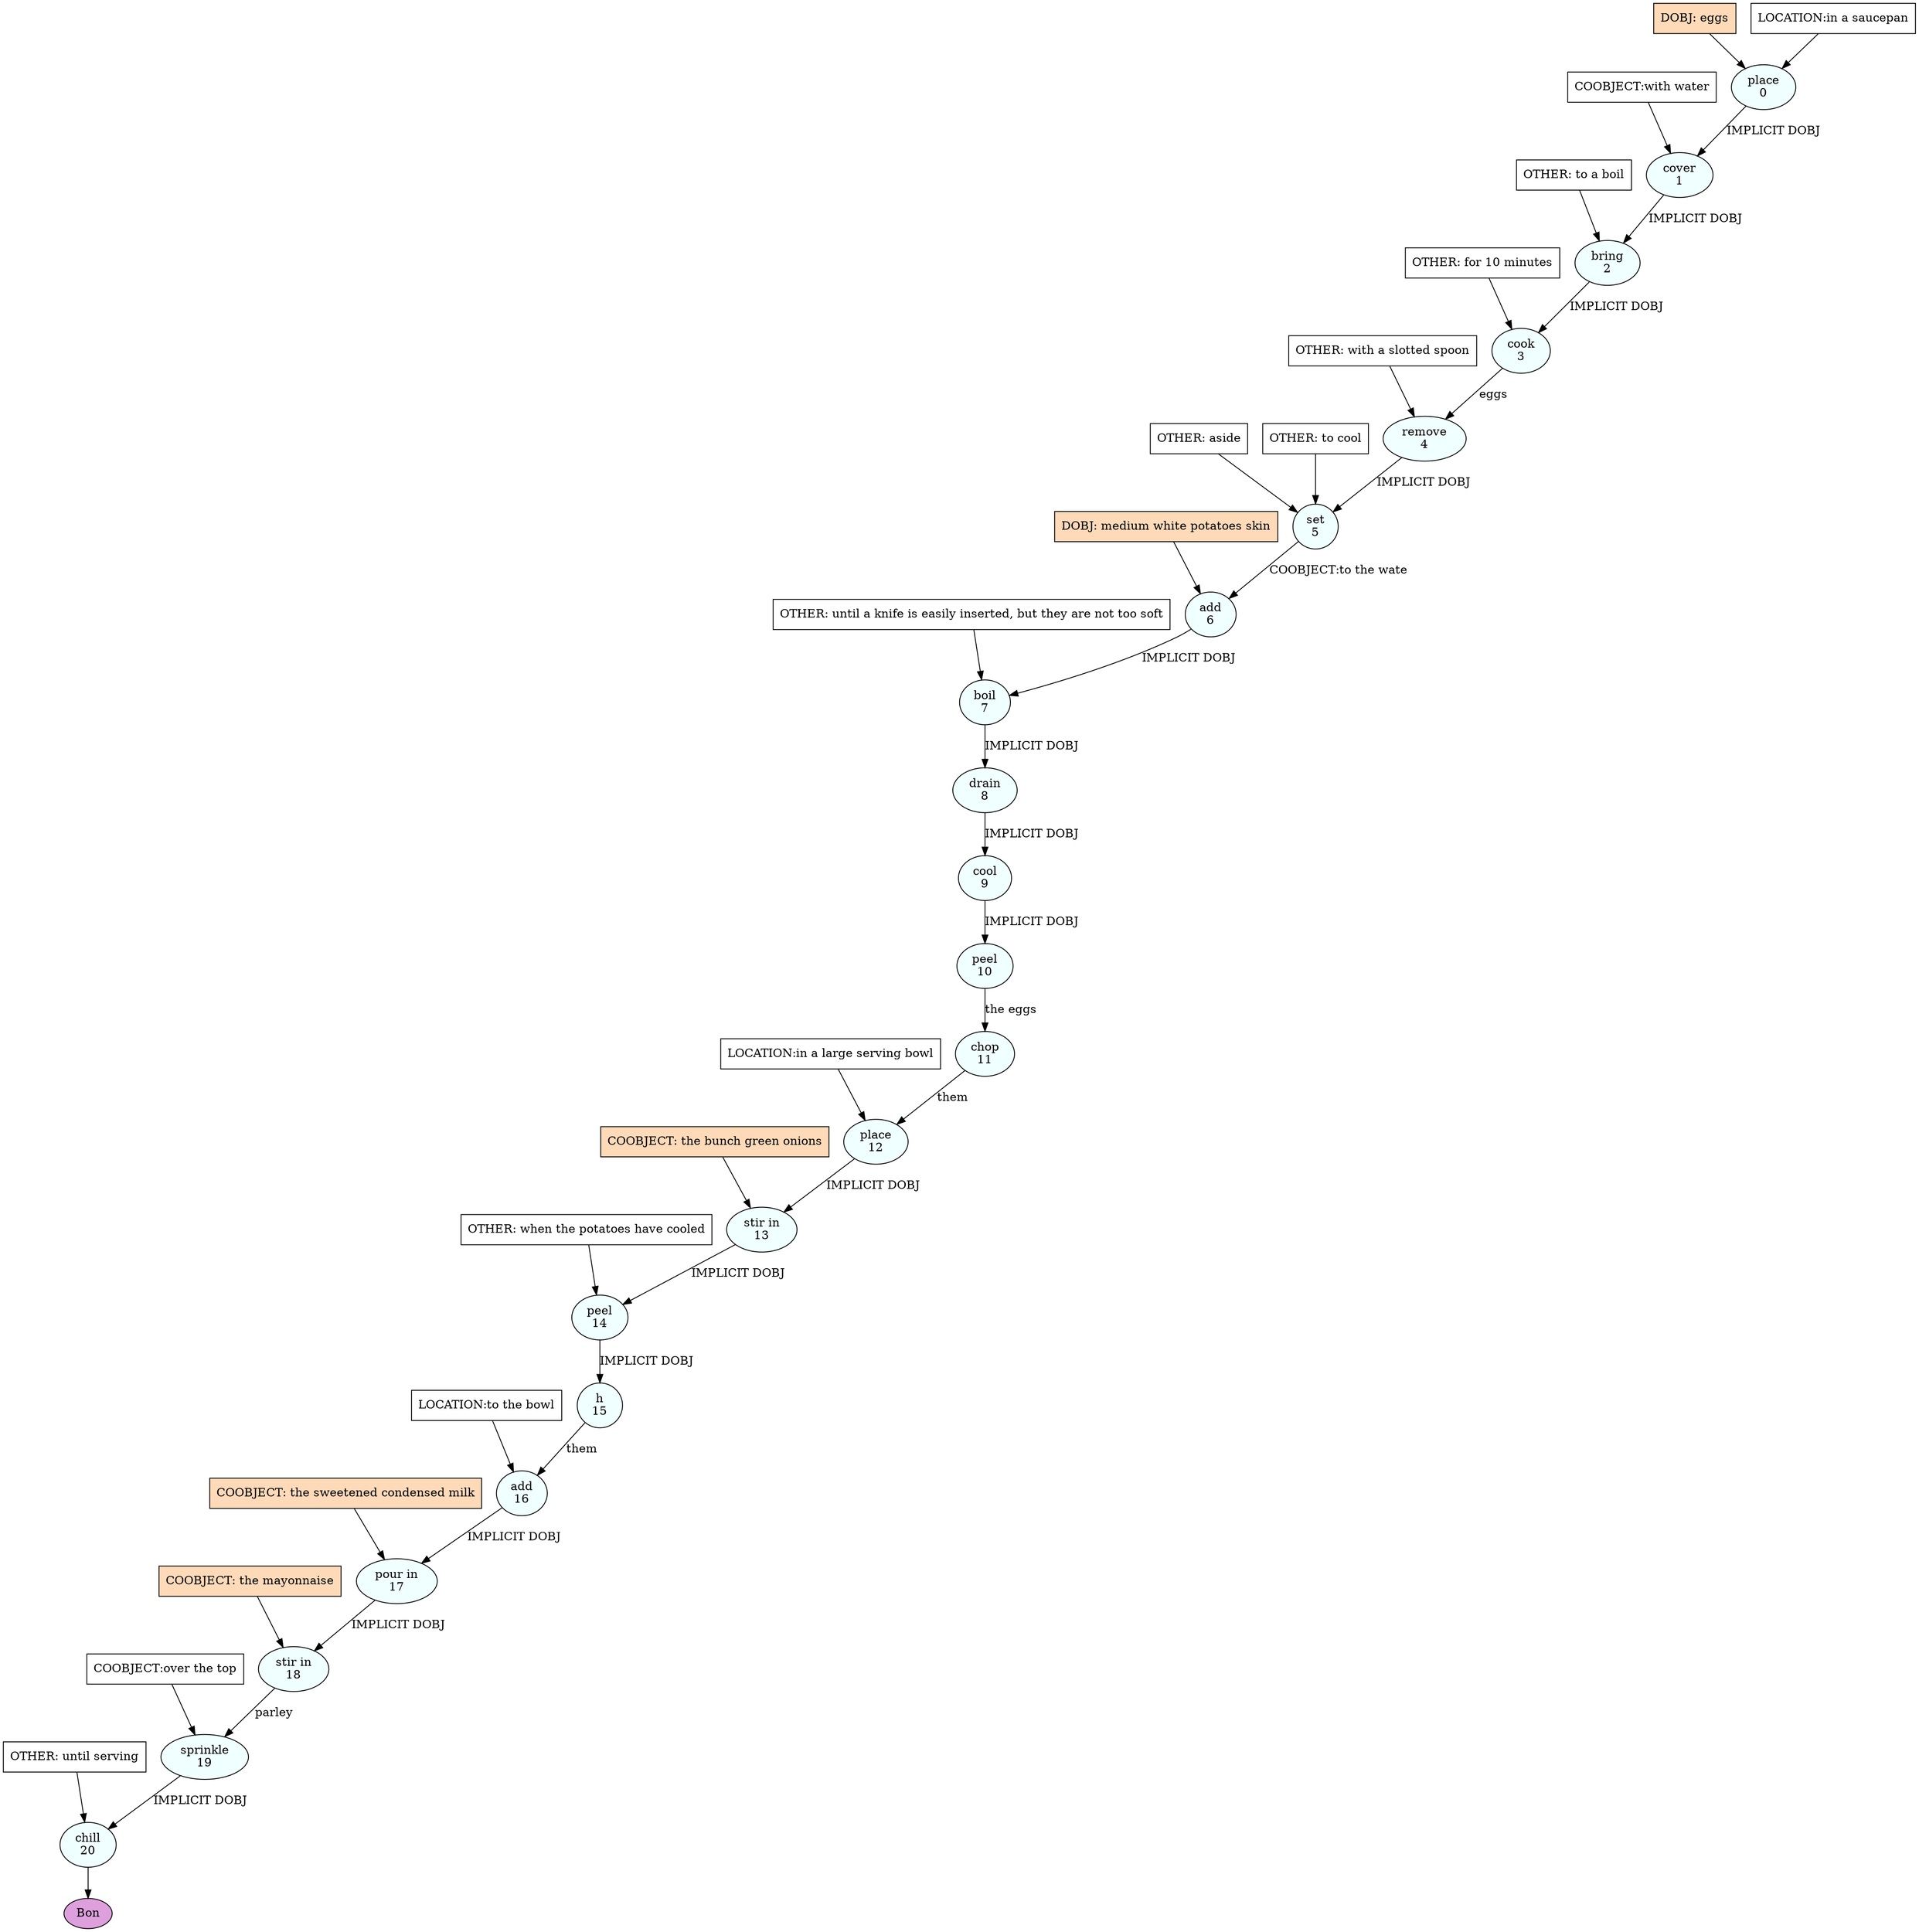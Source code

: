 digraph recipe {
E0[label="place
0", shape=oval, style=filled, fillcolor=azure]
E1[label="cover
1", shape=oval, style=filled, fillcolor=azure]
E2[label="bring
2", shape=oval, style=filled, fillcolor=azure]
E3[label="cook
3", shape=oval, style=filled, fillcolor=azure]
E4[label="remove
4", shape=oval, style=filled, fillcolor=azure]
E5[label="set
5", shape=oval, style=filled, fillcolor=azure]
E6[label="add
6", shape=oval, style=filled, fillcolor=azure]
E7[label="boil
7", shape=oval, style=filled, fillcolor=azure]
E8[label="drain
8", shape=oval, style=filled, fillcolor=azure]
E9[label="cool
9", shape=oval, style=filled, fillcolor=azure]
E10[label="peel
10", shape=oval, style=filled, fillcolor=azure]
E11[label="chop
11", shape=oval, style=filled, fillcolor=azure]
E12[label="place
12", shape=oval, style=filled, fillcolor=azure]
E13[label="stir in
13", shape=oval, style=filled, fillcolor=azure]
E14[label="peel
14", shape=oval, style=filled, fillcolor=azure]
E15[label="h
15", shape=oval, style=filled, fillcolor=azure]
E16[label="add
16", shape=oval, style=filled, fillcolor=azure]
E17[label="pour in
17", shape=oval, style=filled, fillcolor=azure]
E18[label="stir in
18", shape=oval, style=filled, fillcolor=azure]
E19[label="sprinkle
19", shape=oval, style=filled, fillcolor=azure]
E20[label="chill
20", shape=oval, style=filled, fillcolor=azure]
D0[label="DOBJ: eggs", shape=box, style=filled, fillcolor=peachpuff]
D0 -> E0
P0_0[label="LOCATION:in a saucepan", shape=box, style=filled, fillcolor=white]
P0_0 -> E0
E0 -> E1 [label="IMPLICIT DOBJ"]
P1_0_0[label="COOBJECT:with water", shape=box, style=filled, fillcolor=white]
P1_0_0 -> E1
E1 -> E2 [label="IMPLICIT DOBJ"]
O2_0_0[label="OTHER: to a boil", shape=box, style=filled, fillcolor=white]
O2_0_0 -> E2
E2 -> E3 [label="IMPLICIT DOBJ"]
O3_0_0[label="OTHER: for 10 minutes", shape=box, style=filled, fillcolor=white]
O3_0_0 -> E3
E3 -> E4 [label="eggs"]
O4_0_0[label="OTHER: with a slotted spoon", shape=box, style=filled, fillcolor=white]
O4_0_0 -> E4
E4 -> E5 [label="IMPLICIT DOBJ"]
O5_0_0[label="OTHER: aside", shape=box, style=filled, fillcolor=white]
O5_0_0 -> E5
O5_1_0[label="OTHER: to cool", shape=box, style=filled, fillcolor=white]
O5_1_0 -> E5
D6_ing[label="DOBJ: medium white potatoes skin", shape=box, style=filled, fillcolor=peachpuff]
D6_ing -> E6
E5 -> E6 [label="COOBJECT:to the wate"]
E6 -> E7 [label="IMPLICIT DOBJ"]
O7_0_0[label="OTHER: until a knife is easily inserted, but they are not too soft", shape=box, style=filled, fillcolor=white]
O7_0_0 -> E7
E7 -> E8 [label="IMPLICIT DOBJ"]
E8 -> E9 [label="IMPLICIT DOBJ"]
E9 -> E10 [label="IMPLICIT DOBJ"]
E10 -> E11 [label="the eggs"]
E11 -> E12 [label="them"]
P12_0_0[label="LOCATION:in a large serving bowl", shape=box, style=filled, fillcolor=white]
P12_0_0 -> E12
E12 -> E13 [label="IMPLICIT DOBJ"]
P13_0_ing[label="COOBJECT: the bunch green onions", shape=box, style=filled, fillcolor=peachpuff]
P13_0_ing -> E13
E13 -> E14 [label="IMPLICIT DOBJ"]
O14_0_0[label="OTHER: when the potatoes have cooled", shape=box, style=filled, fillcolor=white]
O14_0_0 -> E14
E14 -> E15 [label="IMPLICIT DOBJ"]
E15 -> E16 [label="them"]
P16_0_0[label="LOCATION:to the bowl", shape=box, style=filled, fillcolor=white]
P16_0_0 -> E16
E16 -> E17 [label="IMPLICIT DOBJ"]
P17_0_ing[label="COOBJECT: the sweetened condensed milk", shape=box, style=filled, fillcolor=peachpuff]
P17_0_ing -> E17
E17 -> E18 [label="IMPLICIT DOBJ"]
P18_0_ing[label="COOBJECT: the mayonnaise", shape=box, style=filled, fillcolor=peachpuff]
P18_0_ing -> E18
E18 -> E19 [label="parley"]
P19_0_0[label="COOBJECT:over the top", shape=box, style=filled, fillcolor=white]
P19_0_0 -> E19
E19 -> E20 [label="IMPLICIT DOBJ"]
O20_0_0[label="OTHER: until serving", shape=box, style=filled, fillcolor=white]
O20_0_0 -> E20
EOR[label="Bon", shape=oval, style=filled, fillcolor=plum]
E20 -> EOR
}

